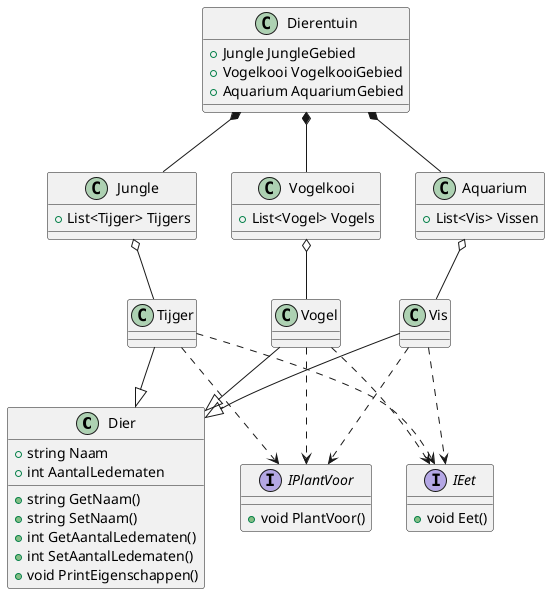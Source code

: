 @startuml

Class Dier {
	+ string Naam
	+ int AantalLedematen
	+ string GetNaam()
	+ string SetNaam()
	+ int GetAantalLedematen()
	+ int SetAantalLedematen()
	+ void PrintEigenschappen()
}

Interface IPlantVoor {
	+ void PlantVoor()
}

Interface IEet {
	+ void Eet()
}

Class Tijger {
}

Class Vogel {
}

Class Vis {
}

Class Jungle {
	+ List<Tijger> Tijgers
}

Class Vogelkooi {
	+ List<Vogel> Vogels
}

Class Aquarium {
	+ List<Vis> Vissen
}

Class Dierentuin {
	+ Jungle JungleGebied
	+ Vogelkooi VogelkooiGebied
	+ Aquarium AquariumGebied
}

Tijger --|> Dier
Vogel --|> Dier
Vis --|> Dier

Tijger..> IPlantVoor
Vogel ..> IPlantVoor
Vis ..> IPlantVoor

Tijger ..> IEet
Vogel ..> IEet
Vis ..> IEet

Jungle o-- Tijger
Vogelkooi o-- Vogel
Aquarium o-- Vis

Dierentuin *-- Jungle
Dierentuin *-- Vogelkooi
Dierentuin *-- Aquarium

@enduml